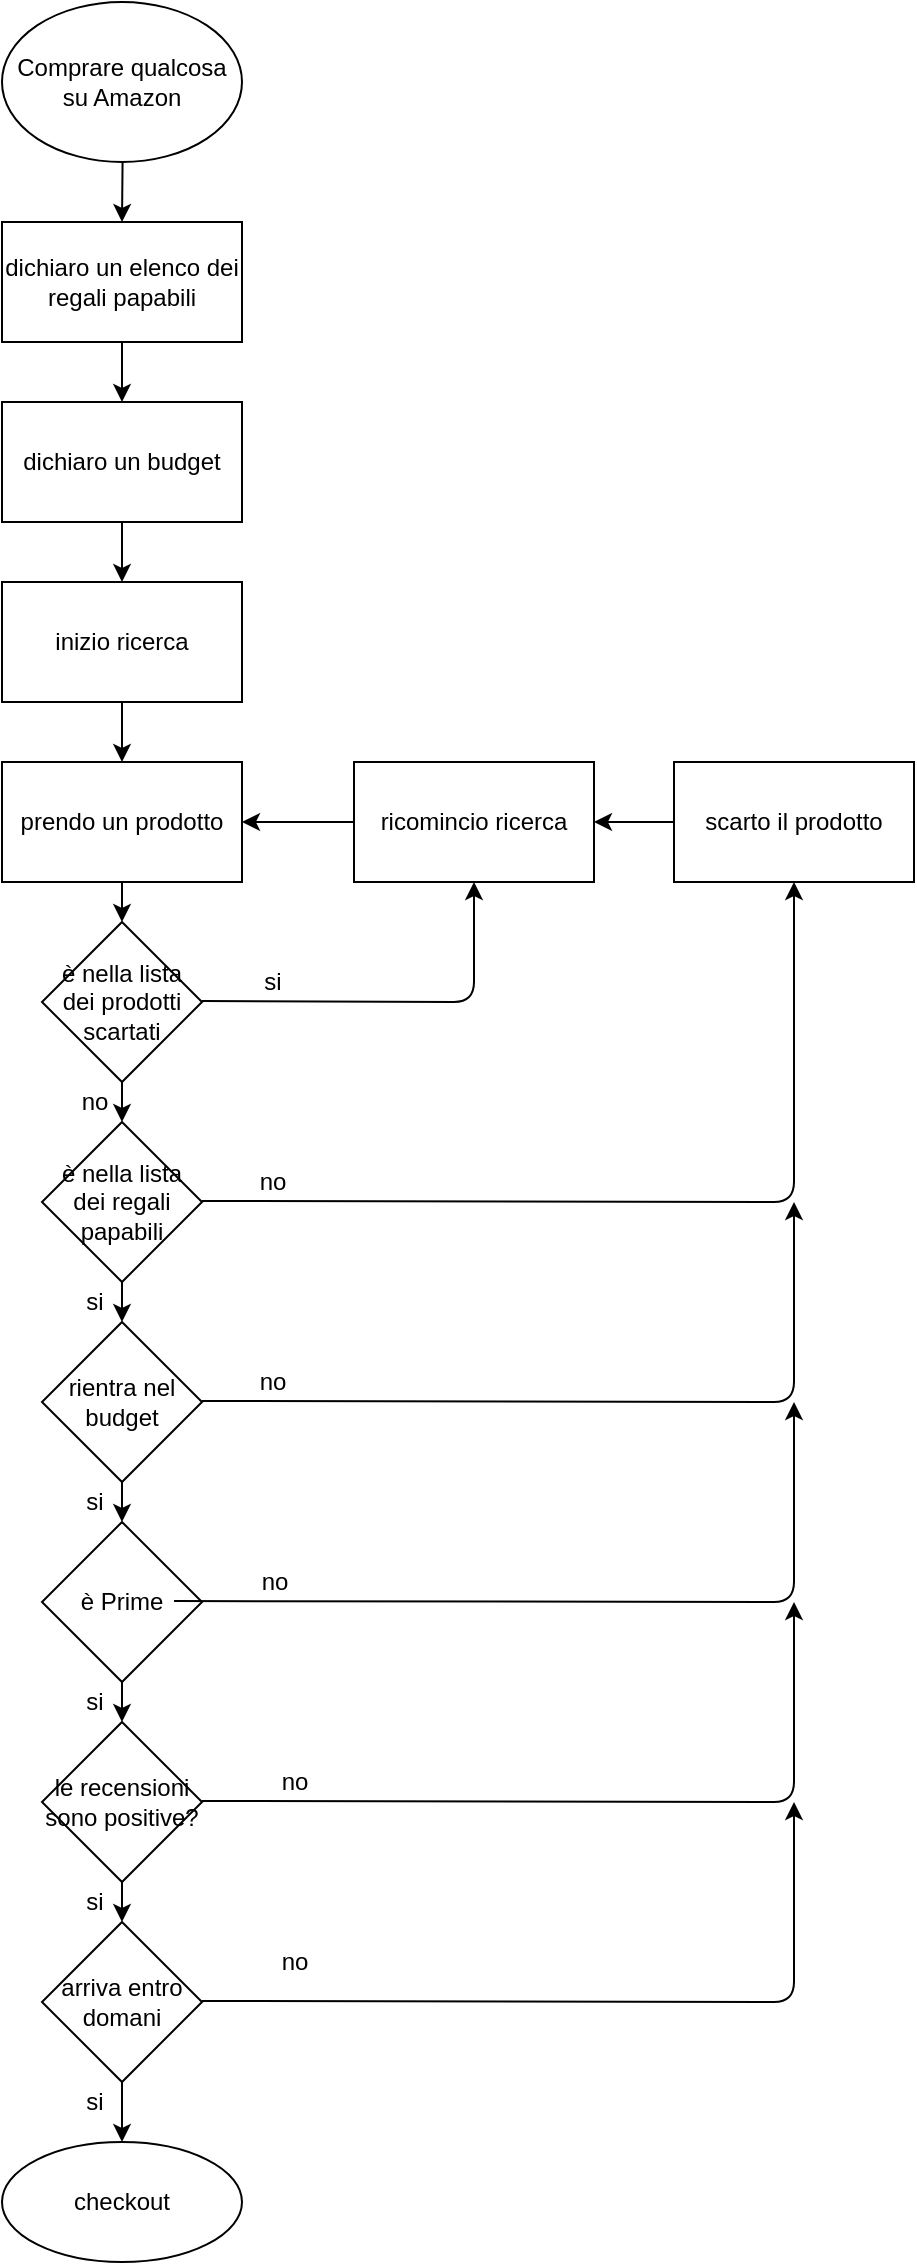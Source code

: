 <mxfile>
    <diagram id="jBTOT3yNi3Axwnq1U3Bs" name="Page-1">
        <mxGraphModel dx="974" dy="734" grid="1" gridSize="10" guides="1" tooltips="1" connect="1" arrows="1" fold="1" page="1" pageScale="1" pageWidth="827" pageHeight="1169" math="0" shadow="0">
            <root>
                <mxCell id="0"/>
                <mxCell id="1" parent="0"/>
                <mxCell id="11" value="" style="edgeStyle=none;html=1;" edge="1" parent="1" source="9" target="10">
                    <mxGeometry relative="1" as="geometry"/>
                </mxCell>
                <mxCell id="9" value="Comprare qualcosa su Amazon" style="ellipse;whiteSpace=wrap;html=1;" vertex="1" parent="1">
                    <mxGeometry x="354" y="20" width="120" height="80" as="geometry"/>
                </mxCell>
                <mxCell id="14" value="" style="edgeStyle=none;html=1;" edge="1" parent="1" source="10" target="13">
                    <mxGeometry relative="1" as="geometry"/>
                </mxCell>
                <mxCell id="10" value="dichiaro un elenco dei regali papabili" style="whiteSpace=wrap;html=1;" vertex="1" parent="1">
                    <mxGeometry x="354" y="130" width="120" height="60" as="geometry"/>
                </mxCell>
                <mxCell id="16" value="" style="edgeStyle=none;html=1;" edge="1" parent="1" source="13" target="15">
                    <mxGeometry relative="1" as="geometry"/>
                </mxCell>
                <mxCell id="13" value="dichiaro un budget" style="whiteSpace=wrap;html=1;" vertex="1" parent="1">
                    <mxGeometry x="354" y="220" width="120" height="60" as="geometry"/>
                </mxCell>
                <mxCell id="32" value="" style="edgeStyle=none;html=1;" edge="1" parent="1" source="15" target="31">
                    <mxGeometry relative="1" as="geometry"/>
                </mxCell>
                <mxCell id="15" value="inizio ricerca" style="whiteSpace=wrap;html=1;" vertex="1" parent="1">
                    <mxGeometry x="354" y="310" width="120" height="60" as="geometry"/>
                </mxCell>
                <mxCell id="20" value="" style="edgeStyle=none;html=1;" edge="1" parent="1" source="17" target="19">
                    <mxGeometry relative="1" as="geometry"/>
                </mxCell>
                <mxCell id="17" value="è nella lista dei regali papabili" style="rhombus;whiteSpace=wrap;html=1;" vertex="1" parent="1">
                    <mxGeometry x="374" y="580" width="80" height="80" as="geometry"/>
                </mxCell>
                <mxCell id="22" value="" style="edgeStyle=none;html=1;" edge="1" parent="1" source="19" target="21">
                    <mxGeometry relative="1" as="geometry"/>
                </mxCell>
                <mxCell id="19" value="rientra nel budget" style="rhombus;whiteSpace=wrap;html=1;" vertex="1" parent="1">
                    <mxGeometry x="374" y="680" width="80" height="80" as="geometry"/>
                </mxCell>
                <mxCell id="24" value="" style="edgeStyle=none;html=1;" edge="1" parent="1" source="21" target="23">
                    <mxGeometry relative="1" as="geometry"/>
                </mxCell>
                <mxCell id="21" value="è Prime" style="rhombus;whiteSpace=wrap;html=1;" vertex="1" parent="1">
                    <mxGeometry x="374" y="780" width="80" height="80" as="geometry"/>
                </mxCell>
                <mxCell id="26" value="" style="edgeStyle=none;html=1;" edge="1" parent="1" source="23" target="25">
                    <mxGeometry relative="1" as="geometry"/>
                </mxCell>
                <mxCell id="23" value="le recensioni sono positive?" style="rhombus;whiteSpace=wrap;html=1;" vertex="1" parent="1">
                    <mxGeometry x="374" y="880" width="80" height="80" as="geometry"/>
                </mxCell>
                <mxCell id="28" value="" style="edgeStyle=none;html=1;" edge="1" parent="1" source="25" target="27">
                    <mxGeometry relative="1" as="geometry"/>
                </mxCell>
                <mxCell id="25" value="arriva entro domani" style="rhombus;whiteSpace=wrap;html=1;" vertex="1" parent="1">
                    <mxGeometry x="374" y="980" width="80" height="80" as="geometry"/>
                </mxCell>
                <mxCell id="27" value="checkout" style="ellipse;whiteSpace=wrap;html=1;" vertex="1" parent="1">
                    <mxGeometry x="354" y="1090" width="120" height="60" as="geometry"/>
                </mxCell>
                <mxCell id="45" value="" style="edgeStyle=none;html=1;" edge="1" parent="1" source="31" target="44">
                    <mxGeometry relative="1" as="geometry"/>
                </mxCell>
                <mxCell id="31" value="prendo un prodotto" style="whiteSpace=wrap;html=1;" vertex="1" parent="1">
                    <mxGeometry x="354" y="400" width="120" height="60" as="geometry"/>
                </mxCell>
                <mxCell id="36" value="" style="edgeStyle=none;html=1;" edge="1" parent="1" source="33" target="31">
                    <mxGeometry relative="1" as="geometry"/>
                </mxCell>
                <mxCell id="33" value="ricomincio ricerca" style="rounded=0;whiteSpace=wrap;html=1;" vertex="1" parent="1">
                    <mxGeometry x="530" y="400" width="120" height="60" as="geometry"/>
                </mxCell>
                <mxCell id="35" value="" style="edgeStyle=none;html=1;" edge="1" parent="1" source="34" target="33">
                    <mxGeometry relative="1" as="geometry"/>
                </mxCell>
                <mxCell id="34" value="scarto il prodotto" style="rounded=0;whiteSpace=wrap;html=1;" vertex="1" parent="1">
                    <mxGeometry x="690" y="400" width="120" height="60" as="geometry"/>
                </mxCell>
                <mxCell id="37" value="" style="endArrow=classic;html=1;" edge="1" parent="1">
                    <mxGeometry width="50" height="50" relative="1" as="geometry">
                        <mxPoint x="454" y="1019.5" as="sourcePoint"/>
                        <mxPoint x="750" y="920" as="targetPoint"/>
                        <Array as="points">
                            <mxPoint x="750" y="1020"/>
                        </Array>
                    </mxGeometry>
                </mxCell>
                <mxCell id="38" value="" style="endArrow=classic;html=1;entryX=0.5;entryY=1;entryDx=0;entryDy=0;" edge="1" parent="1" target="33">
                    <mxGeometry width="50" height="50" relative="1" as="geometry">
                        <mxPoint x="454" y="519.5" as="sourcePoint"/>
                        <mxPoint x="554" y="519.5" as="targetPoint"/>
                        <Array as="points">
                            <mxPoint x="590" y="520"/>
                        </Array>
                    </mxGeometry>
                </mxCell>
                <mxCell id="39" value="" style="endArrow=classic;html=1;entryX=0.5;entryY=1;entryDx=0;entryDy=0;" edge="1" parent="1" target="34">
                    <mxGeometry width="50" height="50" relative="1" as="geometry">
                        <mxPoint x="454" y="619.5" as="sourcePoint"/>
                        <mxPoint x="554" y="619.5" as="targetPoint"/>
                        <Array as="points">
                            <mxPoint x="750" y="620"/>
                        </Array>
                    </mxGeometry>
                </mxCell>
                <mxCell id="40" value="" style="endArrow=classic;html=1;" edge="1" parent="1">
                    <mxGeometry width="50" height="50" relative="1" as="geometry">
                        <mxPoint x="454" y="719.5" as="sourcePoint"/>
                        <mxPoint x="750" y="620" as="targetPoint"/>
                        <Array as="points">
                            <mxPoint x="750" y="720"/>
                        </Array>
                    </mxGeometry>
                </mxCell>
                <mxCell id="41" value="" style="endArrow=classic;html=1;" edge="1" parent="1">
                    <mxGeometry width="50" height="50" relative="1" as="geometry">
                        <mxPoint x="440" y="819.5" as="sourcePoint"/>
                        <mxPoint x="750" y="720" as="targetPoint"/>
                        <Array as="points">
                            <mxPoint x="750" y="820"/>
                        </Array>
                    </mxGeometry>
                </mxCell>
                <mxCell id="46" value="" style="edgeStyle=none;html=1;" edge="1" parent="1" source="44" target="17">
                    <mxGeometry relative="1" as="geometry"/>
                </mxCell>
                <mxCell id="44" value="è nella lista dei prodotti scartati" style="rhombus;whiteSpace=wrap;html=1;" vertex="1" parent="1">
                    <mxGeometry x="374" y="480" width="80" height="80" as="geometry"/>
                </mxCell>
                <mxCell id="47" value="no" style="text;html=1;align=center;verticalAlign=middle;resizable=0;points=[];autosize=1;strokeColor=none;fillColor=none;" vertex="1" parent="1">
                    <mxGeometry x="385" y="560" width="30" height="20" as="geometry"/>
                </mxCell>
                <mxCell id="48" value="si" style="text;html=1;align=center;verticalAlign=middle;resizable=0;points=[];autosize=1;strokeColor=none;fillColor=none;" vertex="1" parent="1">
                    <mxGeometry x="390" y="660" width="20" height="20" as="geometry"/>
                </mxCell>
                <mxCell id="49" value="si" style="text;html=1;align=center;verticalAlign=middle;resizable=0;points=[];autosize=1;strokeColor=none;fillColor=none;" vertex="1" parent="1">
                    <mxGeometry x="390" y="760" width="20" height="20" as="geometry"/>
                </mxCell>
                <mxCell id="50" value="si" style="text;html=1;align=center;verticalAlign=middle;resizable=0;points=[];autosize=1;strokeColor=none;fillColor=none;" vertex="1" parent="1">
                    <mxGeometry x="390" y="860" width="20" height="20" as="geometry"/>
                </mxCell>
                <mxCell id="51" value="si" style="text;html=1;align=center;verticalAlign=middle;resizable=0;points=[];autosize=1;strokeColor=none;fillColor=none;" vertex="1" parent="1">
                    <mxGeometry x="390" y="960" width="20" height="20" as="geometry"/>
                </mxCell>
                <mxCell id="52" value="si" style="text;html=1;align=center;verticalAlign=middle;resizable=0;points=[];autosize=1;strokeColor=none;fillColor=none;" vertex="1" parent="1">
                    <mxGeometry x="390" y="1060" width="20" height="20" as="geometry"/>
                </mxCell>
                <mxCell id="53" value="" style="endArrow=classic;html=1;" edge="1" parent="1">
                    <mxGeometry width="50" height="50" relative="1" as="geometry">
                        <mxPoint x="454" y="919.5" as="sourcePoint"/>
                        <mxPoint x="750" y="820" as="targetPoint"/>
                        <Array as="points">
                            <mxPoint x="750" y="920"/>
                        </Array>
                    </mxGeometry>
                </mxCell>
                <mxCell id="54" value="si" style="text;html=1;align=center;verticalAlign=middle;resizable=0;points=[];autosize=1;strokeColor=none;fillColor=none;" vertex="1" parent="1">
                    <mxGeometry x="479" y="500" width="20" height="20" as="geometry"/>
                </mxCell>
                <mxCell id="55" value="no" style="text;html=1;align=center;verticalAlign=middle;resizable=0;points=[];autosize=1;strokeColor=none;fillColor=none;" vertex="1" parent="1">
                    <mxGeometry x="474" y="600" width="30" height="20" as="geometry"/>
                </mxCell>
                <mxCell id="56" value="no" style="text;html=1;align=center;verticalAlign=middle;resizable=0;points=[];autosize=1;strokeColor=none;fillColor=none;" vertex="1" parent="1">
                    <mxGeometry x="474" y="700" width="30" height="20" as="geometry"/>
                </mxCell>
                <mxCell id="57" value="no" style="text;html=1;align=center;verticalAlign=middle;resizable=0;points=[];autosize=1;strokeColor=none;fillColor=none;" vertex="1" parent="1">
                    <mxGeometry x="475" y="800" width="30" height="20" as="geometry"/>
                </mxCell>
                <mxCell id="58" value="no" style="text;html=1;align=center;verticalAlign=middle;resizable=0;points=[];autosize=1;strokeColor=none;fillColor=none;" vertex="1" parent="1">
                    <mxGeometry x="485" y="900" width="30" height="20" as="geometry"/>
                </mxCell>
                <mxCell id="59" value="no" style="text;html=1;align=center;verticalAlign=middle;resizable=0;points=[];autosize=1;strokeColor=none;fillColor=none;" vertex="1" parent="1">
                    <mxGeometry x="485" y="990" width="30" height="20" as="geometry"/>
                </mxCell>
            </root>
        </mxGraphModel>
    </diagram>
</mxfile>
